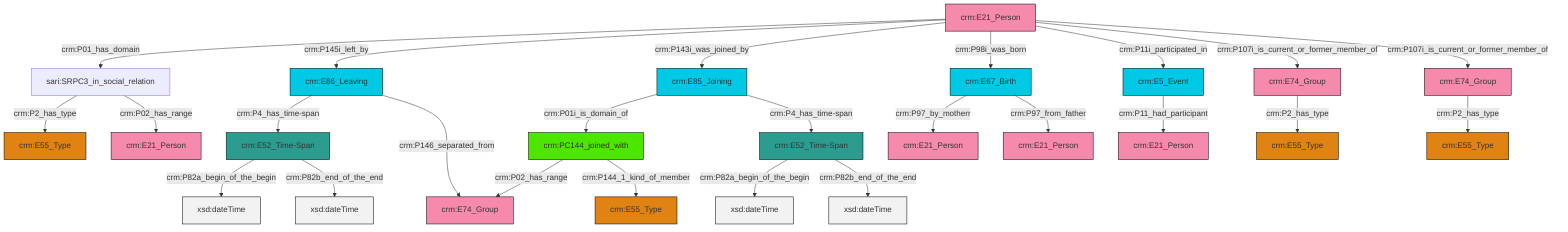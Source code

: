 graph TD
classDef Literal fill:#f2f2f2,stroke:#000000;
classDef CRM_Entity fill:#FFFFFF,stroke:#000000;
classDef Temporal_Entity fill:#00C9E6, stroke:#000000;
classDef Type fill:#E18312, stroke:#000000;
classDef Time-Span fill:#2C9C91, stroke:#000000;
classDef Appellation fill:#FFEB7F, stroke:#000000;
classDef Place fill:#008836, stroke:#000000;
classDef Persistent_Item fill:#B266B2, stroke:#000000;
classDef Conceptual_Object fill:#FFD700, stroke:#000000;
classDef Physical_Thing fill:#D2B48C, stroke:#000000;
classDef Actor fill:#f58aad, stroke:#000000;
classDef PC_Classes fill:#4ce600, stroke:#000000;
classDef Multi fill:#cccccc,stroke:#000000;

0["crm:PC144_joined_with"]:::PC_Classes -->|crm:P02_has_range| 1["crm:E74_Group"]:::Actor
6["crm:E86_Leaving"]:::Temporal_Entity -->|crm:P4_has_time-span| 7["crm:E52_Time-Span"]:::Time-Span
6["crm:E86_Leaving"]:::Temporal_Entity -->|crm:P146_separated_from| 1["crm:E74_Group"]:::Actor
10["crm:E67_Birth"]:::Temporal_Entity -->|crm:P97_by_motherr| 11["crm:E21_Person"]:::Actor
12["crm:E21_Person"]:::Actor -->|crm:P01_has_domain| 13["sari:SRPC3_in_social_relation"]:::Default
14["crm:E74_Group"]:::Actor -->|crm:P2_has_type| 15["crm:E55_Type"]:::Type
7["crm:E52_Time-Span"]:::Time-Span -->|crm:P82a_begin_of_the_begin| 16[xsd:dateTime]:::Literal
10["crm:E67_Birth"]:::Temporal_Entity -->|crm:P97_from_father| 18["crm:E21_Person"]:::Actor
22["crm:E85_Joining"]:::Temporal_Entity -->|crm:P01i_is_domain_of| 0["crm:PC144_joined_with"]:::PC_Classes
7["crm:E52_Time-Span"]:::Time-Span -->|crm:P82b_end_of_the_end| 26[xsd:dateTime]:::Literal
13["sari:SRPC3_in_social_relation"]:::Default -->|crm:P2_has_type| 29["crm:E55_Type"]:::Type
27["crm:E52_Time-Span"]:::Time-Span -->|crm:P82a_begin_of_the_begin| 31[xsd:dateTime]:::Literal
12["crm:E21_Person"]:::Actor -->|crm:P145i_left_by| 6["crm:E86_Leaving"]:::Temporal_Entity
12["crm:E21_Person"]:::Actor -->|crm:P143i_was_joined_by| 22["crm:E85_Joining"]:::Temporal_Entity
27["crm:E52_Time-Span"]:::Time-Span -->|crm:P82b_end_of_the_end| 37[xsd:dateTime]:::Literal
12["crm:E21_Person"]:::Actor -->|crm:P98i_was_born| 10["crm:E67_Birth"]:::Temporal_Entity
0["crm:PC144_joined_with"]:::PC_Classes -->|crm:P144_1_kind_of_member| 40["crm:E55_Type"]:::Type
12["crm:E21_Person"]:::Actor -->|crm:P11i_participated_in| 19["crm:E5_Event"]:::Temporal_Entity
22["crm:E85_Joining"]:::Temporal_Entity -->|crm:P4_has_time-span| 27["crm:E52_Time-Span"]:::Time-Span
8["crm:E74_Group"]:::Actor -->|crm:P2_has_type| 2["crm:E55_Type"]:::Type
19["crm:E5_Event"]:::Temporal_Entity -->|crm:P11_had_participant| 24["crm:E21_Person"]:::Actor
12["crm:E21_Person"]:::Actor -->|crm:P107i_is_current_or_former_member_of| 14["crm:E74_Group"]:::Actor
13["sari:SRPC3_in_social_relation"]:::Default -->|crm:P02_has_range| 4["crm:E21_Person"]:::Actor
12["crm:E21_Person"]:::Actor -->|crm:P107i_is_current_or_former_member_of| 8["crm:E74_Group"]:::Actor
